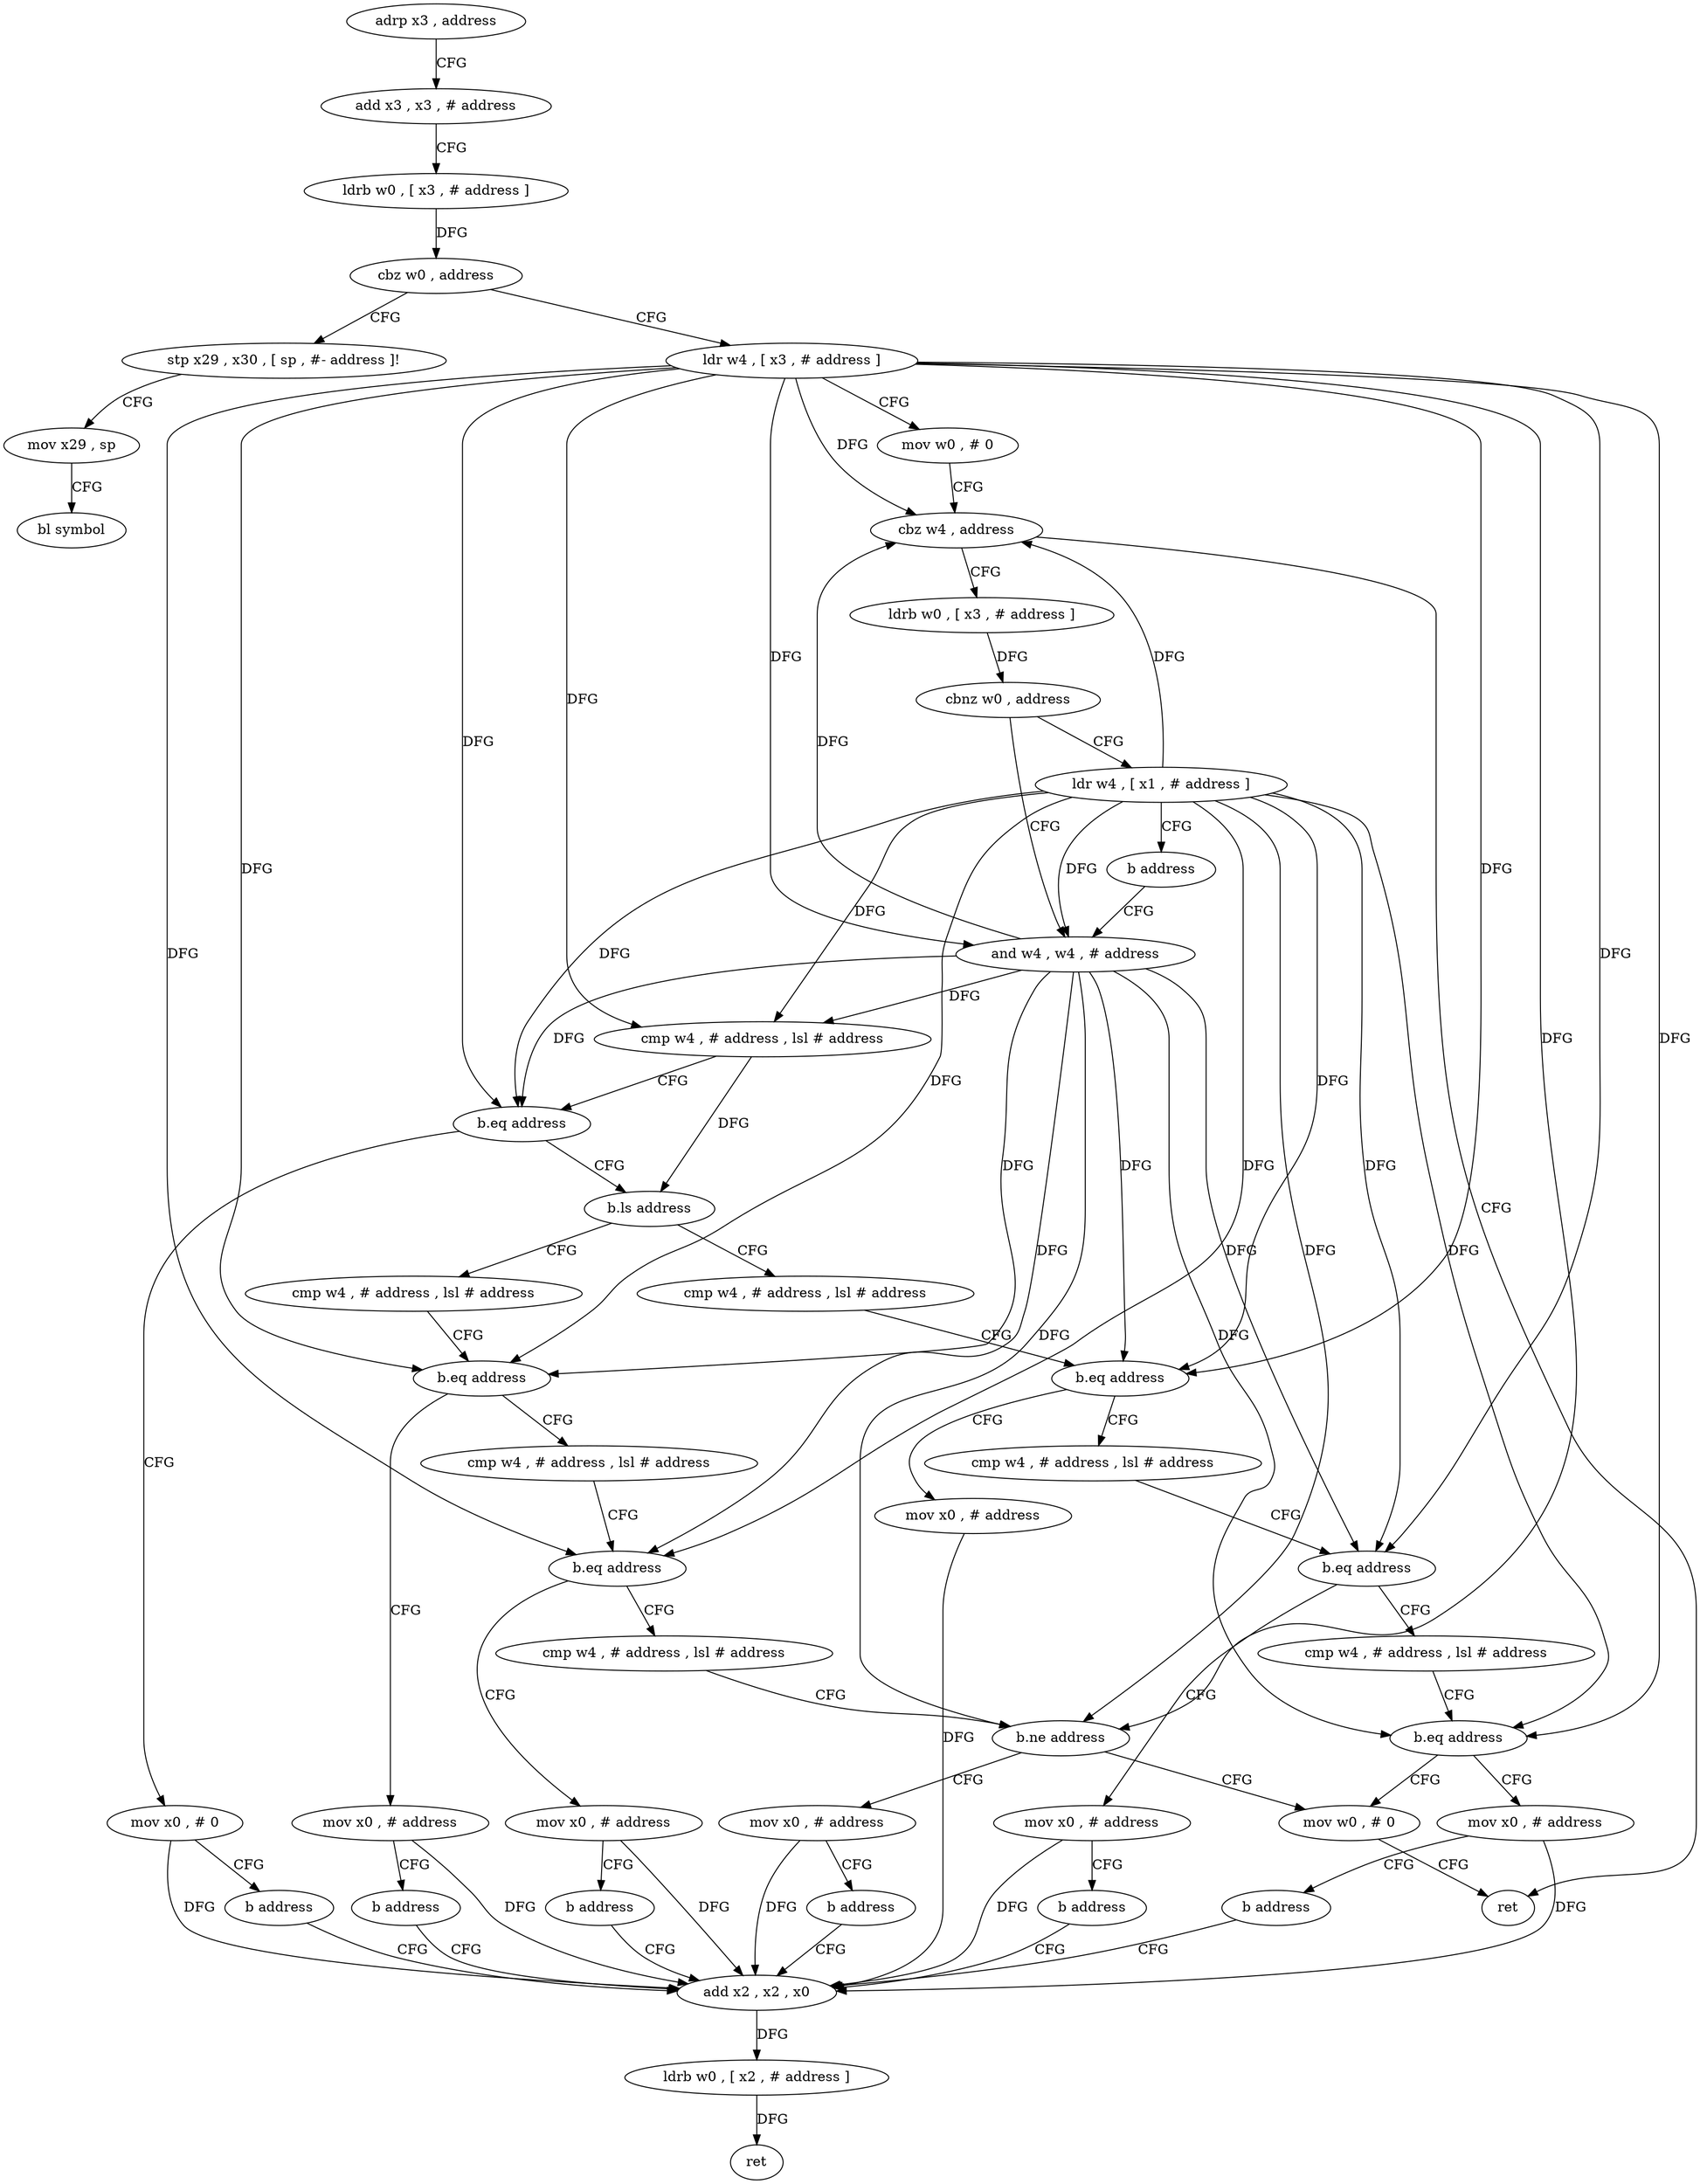 digraph "func" {
"4219848" [label = "adrp x3 , address" ]
"4219852" [label = "add x3 , x3 , # address" ]
"4219856" [label = "ldrb w0 , [ x3 , # address ]" ]
"4219860" [label = "cbz w0 , address" ]
"4220032" [label = "stp x29 , x30 , [ sp , #- address ]!" ]
"4219864" [label = "ldr w4 , [ x3 , # address ]" ]
"4220036" [label = "mov x29 , sp" ]
"4220040" [label = "bl symbol" ]
"4219868" [label = "mov w0 , # 0" ]
"4219872" [label = "cbz w4 , address" ]
"4219928" [label = "ret" ]
"4219876" [label = "ldrb w0 , [ x3 , # address ]" ]
"4219880" [label = "cbnz w0 , address" ]
"4219936" [label = "ldr w4 , [ x1 , # address ]" ]
"4219884" [label = "and w4 , w4 , # address" ]
"4219940" [label = "b address" ]
"4219888" [label = "cmp w4 , # address , lsl # address" ]
"4219892" [label = "b.eq address" ]
"4220024" [label = "mov x0 , # 0" ]
"4219896" [label = "b.ls address" ]
"4220028" [label = "b address" ]
"4219980" [label = "add x2 , x2 , x0" ]
"4219944" [label = "cmp w4 , # address , lsl # address" ]
"4219900" [label = "cmp w4 , # address , lsl # address" ]
"4219984" [label = "ldrb w0 , [ x2 , # address ]" ]
"4219988" [label = "ret" ]
"4219948" [label = "b.eq address" ]
"4219992" [label = "mov x0 , # address" ]
"4219952" [label = "cmp w4 , # address , lsl # address" ]
"4219904" [label = "b.eq address" ]
"4219976" [label = "mov x0 , # address" ]
"4219908" [label = "cmp w4 , # address , lsl # address" ]
"4219996" [label = "b address" ]
"4219956" [label = "b.eq address" ]
"4220016" [label = "mov x0 , # address" ]
"4219960" [label = "cmp w4 , # address , lsl # address" ]
"4219912" [label = "b.eq address" ]
"4220008" [label = "mov x0 , # address" ]
"4219916" [label = "cmp w4 , # address , lsl # address" ]
"4220020" [label = "b address" ]
"4219964" [label = "b.ne address" ]
"4219924" [label = "mov w0 , # 0" ]
"4219968" [label = "mov x0 , # address" ]
"4220012" [label = "b address" ]
"4219920" [label = "b.eq address" ]
"4220000" [label = "mov x0 , # address" ]
"4219972" [label = "b address" ]
"4220004" [label = "b address" ]
"4219848" -> "4219852" [ label = "CFG" ]
"4219852" -> "4219856" [ label = "CFG" ]
"4219856" -> "4219860" [ label = "DFG" ]
"4219860" -> "4220032" [ label = "CFG" ]
"4219860" -> "4219864" [ label = "CFG" ]
"4220032" -> "4220036" [ label = "CFG" ]
"4219864" -> "4219868" [ label = "CFG" ]
"4219864" -> "4219872" [ label = "DFG" ]
"4219864" -> "4219884" [ label = "DFG" ]
"4219864" -> "4219888" [ label = "DFG" ]
"4219864" -> "4219892" [ label = "DFG" ]
"4219864" -> "4219948" [ label = "DFG" ]
"4219864" -> "4219904" [ label = "DFG" ]
"4219864" -> "4219956" [ label = "DFG" ]
"4219864" -> "4219912" [ label = "DFG" ]
"4219864" -> "4219964" [ label = "DFG" ]
"4219864" -> "4219920" [ label = "DFG" ]
"4220036" -> "4220040" [ label = "CFG" ]
"4219868" -> "4219872" [ label = "CFG" ]
"4219872" -> "4219928" [ label = "CFG" ]
"4219872" -> "4219876" [ label = "CFG" ]
"4219876" -> "4219880" [ label = "DFG" ]
"4219880" -> "4219936" [ label = "CFG" ]
"4219880" -> "4219884" [ label = "CFG" ]
"4219936" -> "4219940" [ label = "CFG" ]
"4219936" -> "4219872" [ label = "DFG" ]
"4219936" -> "4219884" [ label = "DFG" ]
"4219936" -> "4219888" [ label = "DFG" ]
"4219936" -> "4219892" [ label = "DFG" ]
"4219936" -> "4219948" [ label = "DFG" ]
"4219936" -> "4219904" [ label = "DFG" ]
"4219936" -> "4219956" [ label = "DFG" ]
"4219936" -> "4219912" [ label = "DFG" ]
"4219936" -> "4219964" [ label = "DFG" ]
"4219936" -> "4219920" [ label = "DFG" ]
"4219884" -> "4219888" [ label = "DFG" ]
"4219884" -> "4219872" [ label = "DFG" ]
"4219884" -> "4219892" [ label = "DFG" ]
"4219884" -> "4219948" [ label = "DFG" ]
"4219884" -> "4219904" [ label = "DFG" ]
"4219884" -> "4219956" [ label = "DFG" ]
"4219884" -> "4219912" [ label = "DFG" ]
"4219884" -> "4219964" [ label = "DFG" ]
"4219884" -> "4219920" [ label = "DFG" ]
"4219940" -> "4219884" [ label = "CFG" ]
"4219888" -> "4219892" [ label = "CFG" ]
"4219888" -> "4219896" [ label = "DFG" ]
"4219892" -> "4220024" [ label = "CFG" ]
"4219892" -> "4219896" [ label = "CFG" ]
"4220024" -> "4220028" [ label = "CFG" ]
"4220024" -> "4219980" [ label = "DFG" ]
"4219896" -> "4219944" [ label = "CFG" ]
"4219896" -> "4219900" [ label = "CFG" ]
"4220028" -> "4219980" [ label = "CFG" ]
"4219980" -> "4219984" [ label = "DFG" ]
"4219944" -> "4219948" [ label = "CFG" ]
"4219900" -> "4219904" [ label = "CFG" ]
"4219984" -> "4219988" [ label = "DFG" ]
"4219948" -> "4219992" [ label = "CFG" ]
"4219948" -> "4219952" [ label = "CFG" ]
"4219992" -> "4219996" [ label = "CFG" ]
"4219992" -> "4219980" [ label = "DFG" ]
"4219952" -> "4219956" [ label = "CFG" ]
"4219904" -> "4219976" [ label = "CFG" ]
"4219904" -> "4219908" [ label = "CFG" ]
"4219976" -> "4219980" [ label = "DFG" ]
"4219908" -> "4219912" [ label = "CFG" ]
"4219996" -> "4219980" [ label = "CFG" ]
"4219956" -> "4220016" [ label = "CFG" ]
"4219956" -> "4219960" [ label = "CFG" ]
"4220016" -> "4220020" [ label = "CFG" ]
"4220016" -> "4219980" [ label = "DFG" ]
"4219960" -> "4219964" [ label = "CFG" ]
"4219912" -> "4220008" [ label = "CFG" ]
"4219912" -> "4219916" [ label = "CFG" ]
"4220008" -> "4220012" [ label = "CFG" ]
"4220008" -> "4219980" [ label = "DFG" ]
"4219916" -> "4219920" [ label = "CFG" ]
"4220020" -> "4219980" [ label = "CFG" ]
"4219964" -> "4219924" [ label = "CFG" ]
"4219964" -> "4219968" [ label = "CFG" ]
"4219924" -> "4219928" [ label = "CFG" ]
"4219968" -> "4219972" [ label = "CFG" ]
"4219968" -> "4219980" [ label = "DFG" ]
"4220012" -> "4219980" [ label = "CFG" ]
"4219920" -> "4220000" [ label = "CFG" ]
"4219920" -> "4219924" [ label = "CFG" ]
"4220000" -> "4220004" [ label = "CFG" ]
"4220000" -> "4219980" [ label = "DFG" ]
"4219972" -> "4219980" [ label = "CFG" ]
"4220004" -> "4219980" [ label = "CFG" ]
}
